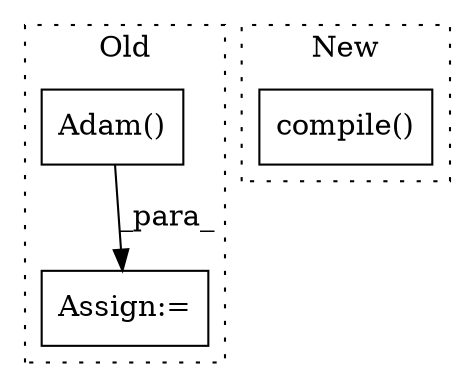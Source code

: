 digraph G {
subgraph cluster0 {
1 [label="Adam()" a="75" s="1102,1130" l="11,71" shape="box"];
3 [label="Assign:=" a="68" s="1099" l="3" shape="box"];
label = "Old";
style="dotted";
}
subgraph cluster1 {
2 [label="compile()" a="75" s="1085" l="225" shape="box"];
label = "New";
style="dotted";
}
1 -> 3 [label="_para_"];
}